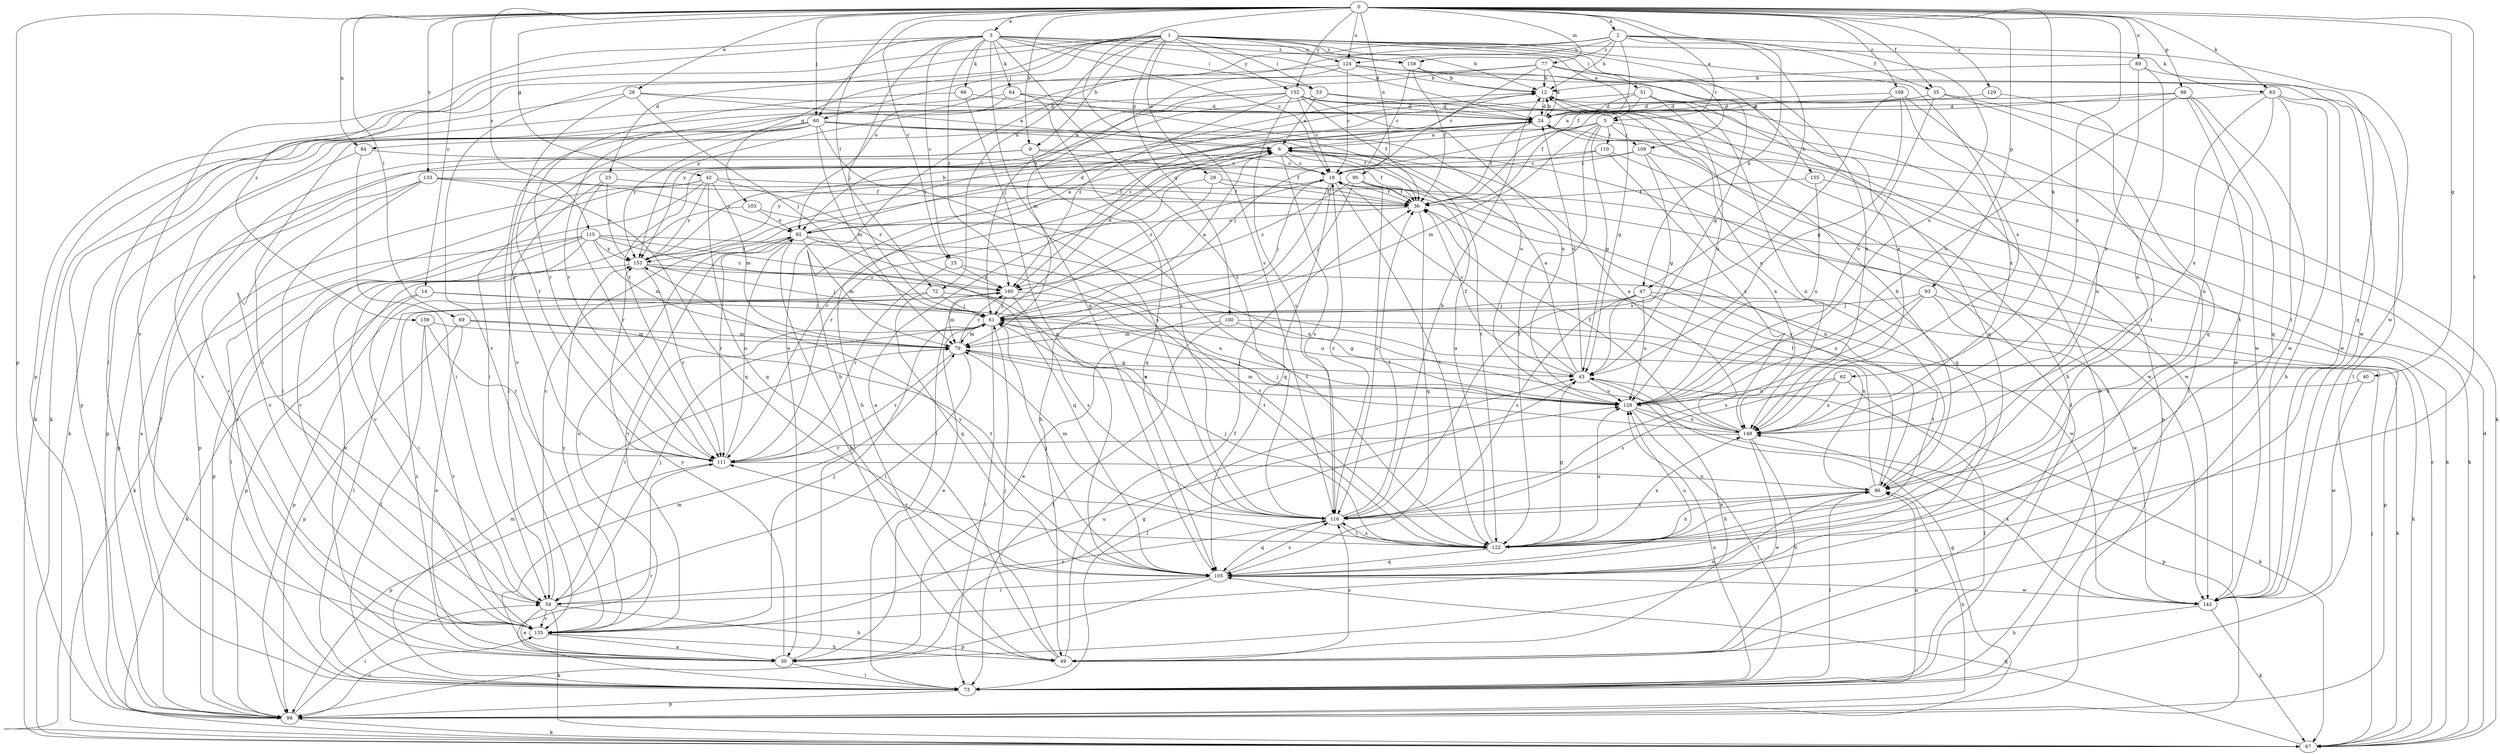 strict digraph  {
0;
1;
2;
3;
5;
6;
9;
12;
14;
15;
18;
23;
24;
26;
28;
30;
35;
36;
40;
42;
43;
47;
49;
51;
53;
54;
60;
61;
62;
63;
64;
66;
67;
69;
72;
73;
77;
79;
84;
86;
89;
90;
92;
93;
98;
99;
100;
103;
105;
108;
109;
110;
111;
115;
116;
122;
124;
128;
129;
133;
135;
142;
148;
152;
153;
155;
158;
159;
160;
0 -> 2  [label=a];
0 -> 3  [label=a];
0 -> 5  [label=a];
0 -> 9  [label=b];
0 -> 14  [label=c];
0 -> 15  [label=c];
0 -> 26  [label=e];
0 -> 35  [label=f];
0 -> 40  [label=g];
0 -> 42  [label=g];
0 -> 47  [label=h];
0 -> 60  [label=j];
0 -> 62  [label=k];
0 -> 63  [label=k];
0 -> 69  [label=l];
0 -> 72  [label=l];
0 -> 77  [label=m];
0 -> 84  [label=n];
0 -> 89  [label=o];
0 -> 90  [label=o];
0 -> 93  [label=p];
0 -> 98  [label=p];
0 -> 99  [label=p];
0 -> 108  [label=r];
0 -> 115  [label=s];
0 -> 116  [label=s];
0 -> 122  [label=t];
0 -> 124  [label=u];
0 -> 129  [label=v];
0 -> 133  [label=v];
0 -> 148  [label=x];
0 -> 152  [label=y];
1 -> 9  [label=b];
1 -> 12  [label=b];
1 -> 23  [label=d];
1 -> 28  [label=e];
1 -> 51  [label=i];
1 -> 53  [label=i];
1 -> 60  [label=j];
1 -> 63  [label=k];
1 -> 72  [label=l];
1 -> 73  [label=l];
1 -> 99  [label=p];
1 -> 100  [label=q];
1 -> 103  [label=q];
1 -> 109  [label=r];
1 -> 124  [label=u];
1 -> 148  [label=x];
1 -> 152  [label=y];
1 -> 155  [label=z];
1 -> 158  [label=z];
2 -> 12  [label=b];
2 -> 30  [label=e];
2 -> 35  [label=f];
2 -> 36  [label=f];
2 -> 47  [label=h];
2 -> 92  [label=o];
2 -> 124  [label=u];
2 -> 128  [label=u];
2 -> 142  [label=w];
2 -> 158  [label=z];
3 -> 5  [label=a];
3 -> 15  [label=c];
3 -> 18  [label=c];
3 -> 24  [label=d];
3 -> 53  [label=i];
3 -> 60  [label=j];
3 -> 61  [label=j];
3 -> 64  [label=k];
3 -> 66  [label=k];
3 -> 105  [label=q];
3 -> 116  [label=s];
3 -> 135  [label=v];
3 -> 158  [label=z];
3 -> 159  [label=z];
3 -> 160  [label=z];
5 -> 43  [label=g];
5 -> 61  [label=j];
5 -> 79  [label=m];
5 -> 84  [label=n];
5 -> 99  [label=p];
5 -> 109  [label=r];
5 -> 110  [label=r];
5 -> 122  [label=t];
6 -> 18  [label=c];
6 -> 36  [label=f];
6 -> 49  [label=h];
6 -> 116  [label=s];
6 -> 142  [label=w];
6 -> 153  [label=y];
9 -> 18  [label=c];
9 -> 36  [label=f];
9 -> 73  [label=l];
9 -> 105  [label=q];
9 -> 135  [label=v];
12 -> 24  [label=d];
12 -> 49  [label=h];
12 -> 73  [label=l];
12 -> 160  [label=z];
14 -> 54  [label=i];
14 -> 61  [label=j];
14 -> 67  [label=k];
14 -> 128  [label=u];
15 -> 111  [label=r];
15 -> 122  [label=t];
15 -> 160  [label=z];
18 -> 36  [label=f];
18 -> 49  [label=h];
18 -> 61  [label=j];
18 -> 73  [label=l];
18 -> 105  [label=q];
18 -> 122  [label=t];
23 -> 36  [label=f];
23 -> 54  [label=i];
23 -> 111  [label=r];
23 -> 153  [label=y];
24 -> 6  [label=a];
24 -> 12  [label=b];
24 -> 36  [label=f];
24 -> 142  [label=w];
24 -> 153  [label=y];
26 -> 6  [label=a];
26 -> 24  [label=d];
26 -> 61  [label=j];
26 -> 67  [label=k];
26 -> 111  [label=r];
28 -> 36  [label=f];
28 -> 67  [label=k];
28 -> 111  [label=r];
28 -> 160  [label=z];
30 -> 12  [label=b];
30 -> 43  [label=g];
30 -> 73  [label=l];
30 -> 79  [label=m];
30 -> 153  [label=y];
30 -> 160  [label=z];
35 -> 24  [label=d];
35 -> 105  [label=q];
35 -> 128  [label=u];
35 -> 135  [label=v];
35 -> 142  [label=w];
36 -> 92  [label=o];
36 -> 105  [label=q];
40 -> 128  [label=u];
40 -> 142  [label=w];
42 -> 30  [label=e];
42 -> 36  [label=f];
42 -> 79  [label=m];
42 -> 99  [label=p];
42 -> 105  [label=q];
42 -> 135  [label=v];
42 -> 153  [label=y];
42 -> 160  [label=z];
43 -> 6  [label=a];
43 -> 18  [label=c];
43 -> 24  [label=d];
43 -> 36  [label=f];
43 -> 49  [label=h];
43 -> 67  [label=k];
43 -> 73  [label=l];
43 -> 128  [label=u];
47 -> 30  [label=e];
47 -> 61  [label=j];
47 -> 99  [label=p];
47 -> 116  [label=s];
47 -> 122  [label=t];
47 -> 128  [label=u];
49 -> 6  [label=a];
49 -> 36  [label=f];
49 -> 61  [label=j];
49 -> 116  [label=s];
51 -> 24  [label=d];
51 -> 36  [label=f];
51 -> 86  [label=n];
51 -> 105  [label=q];
51 -> 111  [label=r];
51 -> 128  [label=u];
53 -> 6  [label=a];
53 -> 24  [label=d];
53 -> 67  [label=k];
53 -> 153  [label=y];
54 -> 18  [label=c];
54 -> 30  [label=e];
54 -> 49  [label=h];
54 -> 61  [label=j];
54 -> 67  [label=k];
54 -> 116  [label=s];
54 -> 135  [label=v];
60 -> 6  [label=a];
60 -> 36  [label=f];
60 -> 54  [label=i];
60 -> 67  [label=k];
60 -> 79  [label=m];
60 -> 111  [label=r];
60 -> 116  [label=s];
60 -> 122  [label=t];
60 -> 135  [label=v];
60 -> 153  [label=y];
61 -> 6  [label=a];
61 -> 24  [label=d];
61 -> 30  [label=e];
61 -> 54  [label=i];
61 -> 73  [label=l];
61 -> 79  [label=m];
62 -> 73  [label=l];
62 -> 116  [label=s];
62 -> 128  [label=u];
62 -> 148  [label=x];
63 -> 24  [label=d];
63 -> 49  [label=h];
63 -> 86  [label=n];
63 -> 122  [label=t];
63 -> 142  [label=w];
63 -> 148  [label=x];
64 -> 24  [label=d];
64 -> 67  [label=k];
64 -> 111  [label=r];
64 -> 116  [label=s];
64 -> 128  [label=u];
66 -> 24  [label=d];
66 -> 105  [label=q];
66 -> 111  [label=r];
67 -> 18  [label=c];
67 -> 24  [label=d];
67 -> 61  [label=j];
67 -> 105  [label=q];
69 -> 30  [label=e];
69 -> 79  [label=m];
69 -> 99  [label=p];
69 -> 122  [label=t];
72 -> 61  [label=j];
72 -> 86  [label=n];
72 -> 99  [label=p];
72 -> 105  [label=q];
73 -> 12  [label=b];
73 -> 24  [label=d];
73 -> 79  [label=m];
73 -> 86  [label=n];
73 -> 99  [label=p];
73 -> 111  [label=r];
73 -> 128  [label=u];
77 -> 12  [label=b];
77 -> 18  [label=c];
77 -> 24  [label=d];
77 -> 43  [label=g];
77 -> 61  [label=j];
77 -> 73  [label=l];
77 -> 135  [label=v];
79 -> 43  [label=g];
79 -> 54  [label=i];
79 -> 111  [label=r];
79 -> 128  [label=u];
79 -> 160  [label=z];
84 -> 18  [label=c];
84 -> 54  [label=i];
84 -> 99  [label=p];
86 -> 12  [label=b];
86 -> 18  [label=c];
86 -> 36  [label=f];
86 -> 73  [label=l];
86 -> 116  [label=s];
89 -> 12  [label=b];
89 -> 86  [label=n];
89 -> 105  [label=q];
89 -> 148  [label=x];
90 -> 36  [label=f];
90 -> 61  [label=j];
90 -> 86  [label=n];
90 -> 116  [label=s];
90 -> 160  [label=z];
92 -> 6  [label=a];
92 -> 24  [label=d];
92 -> 49  [label=h];
92 -> 79  [label=m];
92 -> 105  [label=q];
92 -> 111  [label=r];
92 -> 135  [label=v];
92 -> 148  [label=x];
92 -> 153  [label=y];
93 -> 61  [label=j];
93 -> 67  [label=k];
93 -> 116  [label=s];
93 -> 128  [label=u];
93 -> 142  [label=w];
98 -> 6  [label=a];
98 -> 24  [label=d];
98 -> 105  [label=q];
98 -> 122  [label=t];
98 -> 128  [label=u];
98 -> 142  [label=w];
99 -> 6  [label=a];
99 -> 43  [label=g];
99 -> 54  [label=i];
99 -> 67  [label=k];
99 -> 86  [label=n];
99 -> 135  [label=v];
100 -> 43  [label=g];
100 -> 67  [label=k];
100 -> 73  [label=l];
100 -> 79  [label=m];
103 -> 92  [label=o];
103 -> 122  [label=t];
103 -> 135  [label=v];
105 -> 54  [label=i];
105 -> 61  [label=j];
105 -> 99  [label=p];
105 -> 116  [label=s];
105 -> 128  [label=u];
105 -> 142  [label=w];
105 -> 153  [label=y];
108 -> 24  [label=d];
108 -> 43  [label=g];
108 -> 86  [label=n];
108 -> 116  [label=s];
108 -> 148  [label=x];
109 -> 18  [label=c];
109 -> 43  [label=g];
109 -> 111  [label=r];
109 -> 142  [label=w];
109 -> 148  [label=x];
110 -> 18  [label=c];
110 -> 54  [label=i];
110 -> 105  [label=q];
110 -> 148  [label=x];
111 -> 86  [label=n];
111 -> 92  [label=o];
111 -> 99  [label=p];
115 -> 30  [label=e];
115 -> 67  [label=k];
115 -> 73  [label=l];
115 -> 79  [label=m];
115 -> 99  [label=p];
115 -> 116  [label=s];
115 -> 122  [label=t];
115 -> 153  [label=y];
115 -> 160  [label=z];
116 -> 12  [label=b];
116 -> 18  [label=c];
116 -> 36  [label=f];
116 -> 79  [label=m];
116 -> 86  [label=n];
116 -> 105  [label=q];
116 -> 122  [label=t];
122 -> 6  [label=a];
122 -> 43  [label=g];
122 -> 61  [label=j];
122 -> 86  [label=n];
122 -> 105  [label=q];
122 -> 111  [label=r];
122 -> 116  [label=s];
122 -> 128  [label=u];
122 -> 148  [label=x];
124 -> 12  [label=b];
124 -> 18  [label=c];
124 -> 79  [label=m];
124 -> 142  [label=w];
124 -> 148  [label=x];
124 -> 153  [label=y];
128 -> 61  [label=j];
128 -> 73  [label=l];
128 -> 79  [label=m];
128 -> 99  [label=p];
128 -> 148  [label=x];
129 -> 24  [label=d];
129 -> 122  [label=t];
133 -> 36  [label=f];
133 -> 54  [label=i];
133 -> 92  [label=o];
133 -> 99  [label=p];
133 -> 105  [label=q];
133 -> 135  [label=v];
135 -> 30  [label=e];
135 -> 49  [label=h];
135 -> 61  [label=j];
135 -> 86  [label=n];
135 -> 92  [label=o];
135 -> 128  [label=u];
135 -> 153  [label=y];
142 -> 49  [label=h];
142 -> 67  [label=k];
142 -> 148  [label=x];
148 -> 6  [label=a];
148 -> 30  [label=e];
148 -> 36  [label=f];
148 -> 49  [label=h];
148 -> 61  [label=j];
148 -> 111  [label=r];
152 -> 18  [label=c];
152 -> 24  [label=d];
152 -> 36  [label=f];
152 -> 43  [label=g];
152 -> 92  [label=o];
152 -> 99  [label=p];
152 -> 116  [label=s];
152 -> 128  [label=u];
152 -> 148  [label=x];
152 -> 160  [label=z];
153 -> 12  [label=b];
153 -> 61  [label=j];
153 -> 99  [label=p];
153 -> 111  [label=r];
153 -> 142  [label=w];
153 -> 160  [label=z];
155 -> 36  [label=f];
155 -> 67  [label=k];
155 -> 128  [label=u];
158 -> 12  [label=b];
158 -> 18  [label=c];
158 -> 36  [label=f];
158 -> 148  [label=x];
159 -> 73  [label=l];
159 -> 79  [label=m];
159 -> 111  [label=r];
159 -> 135  [label=v];
160 -> 61  [label=j];
160 -> 73  [label=l];
160 -> 79  [label=m];
160 -> 116  [label=s];
160 -> 128  [label=u];
}
